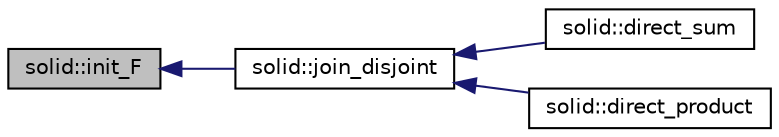 digraph "solid::init_F"
{
  edge [fontname="Helvetica",fontsize="10",labelfontname="Helvetica",labelfontsize="10"];
  node [fontname="Helvetica",fontsize="10",shape=record];
  rankdir="LR";
  Node3302 [label="solid::init_F",height=0.2,width=0.4,color="black", fillcolor="grey75", style="filled", fontcolor="black"];
  Node3302 -> Node3303 [dir="back",color="midnightblue",fontsize="10",style="solid",fontname="Helvetica"];
  Node3303 [label="solid::join_disjoint",height=0.2,width=0.4,color="black", fillcolor="white", style="filled",URL="$d8/def/classsolid.html#ac3c7868e3b650b7112309c7ad15a394c"];
  Node3303 -> Node3304 [dir="back",color="midnightblue",fontsize="10",style="solid",fontname="Helvetica"];
  Node3304 [label="solid::direct_sum",height=0.2,width=0.4,color="black", fillcolor="white", style="filled",URL="$d8/def/classsolid.html#a2045d572bdbd493c541c69624baeedbf"];
  Node3303 -> Node3305 [dir="back",color="midnightblue",fontsize="10",style="solid",fontname="Helvetica"];
  Node3305 [label="solid::direct_product",height=0.2,width=0.4,color="black", fillcolor="white", style="filled",URL="$d8/def/classsolid.html#a8b4527c066bcebd2e6542fe158c607b0"];
}
